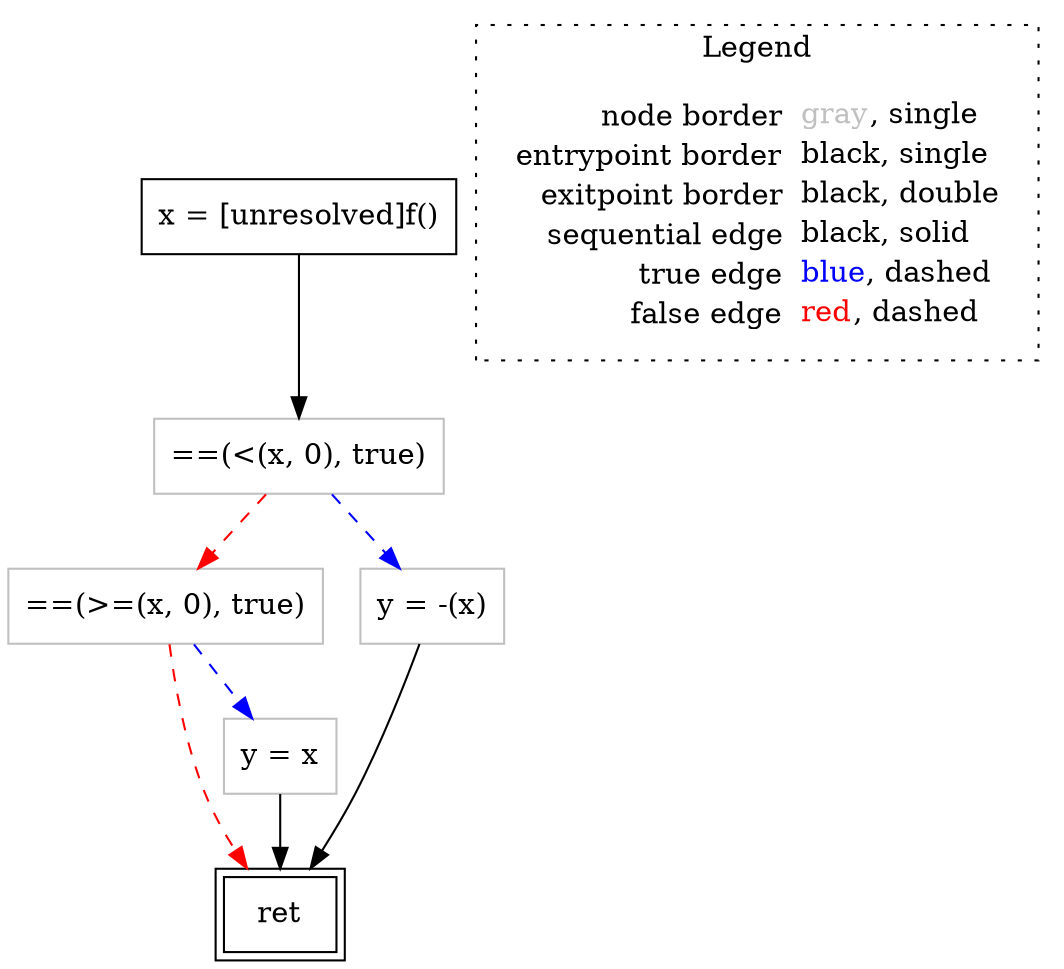 digraph {
	"node0" [shape="rect",color="black",label=<x = [unresolved]f()>];
	"node1" [shape="rect",color="gray",label=<==(&gt;=(x, 0), true)>];
	"node2" [shape="rect",color="black",peripheries="2",label=<ret>];
	"node3" [shape="rect",color="gray",label=<==(&lt;(x, 0), true)>];
	"node4" [shape="rect",color="gray",label=<y = x>];
	"node5" [shape="rect",color="gray",label=<y = -(x)>];
	"node1" -> "node2" [color="red",style="dashed"];
	"node1" -> "node4" [color="blue",style="dashed"];
	"node3" -> "node1" [color="red",style="dashed"];
	"node3" -> "node5" [color="blue",style="dashed"];
	"node4" -> "node2" [color="black"];
	"node5" -> "node2" [color="black"];
	"node0" -> "node3" [color="black"];
subgraph cluster_legend {
	label="Legend";
	style=dotted;
	node [shape=plaintext];
	"legend" [label=<<table border="0" cellpadding="2" cellspacing="0" cellborder="0"><tr><td align="right">node border&nbsp;</td><td align="left"><font color="gray">gray</font>, single</td></tr><tr><td align="right">entrypoint border&nbsp;</td><td align="left"><font color="black">black</font>, single</td></tr><tr><td align="right">exitpoint border&nbsp;</td><td align="left"><font color="black">black</font>, double</td></tr><tr><td align="right">sequential edge&nbsp;</td><td align="left"><font color="black">black</font>, solid</td></tr><tr><td align="right">true edge&nbsp;</td><td align="left"><font color="blue">blue</font>, dashed</td></tr><tr><td align="right">false edge&nbsp;</td><td align="left"><font color="red">red</font>, dashed</td></tr></table>>];
}

}
